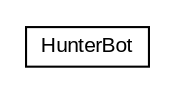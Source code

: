 #!/usr/local/bin/dot
#
# Class diagram 
# Generated by UMLGraph version 5.1 (http://www.umlgraph.org/)
#

digraph G {
	edge [fontname="arial",fontsize=10,labelfontname="arial",labelfontsize=10];
	node [fontname="arial",fontsize=10,shape=plaintext];
	nodesep=0.25;
	ranksep=0.5;
	// com.mycompany.mavenproject3.HunterBot
	c0 [label=<<table title="com.mycompany.mavenproject3.HunterBot" border="0" cellborder="1" cellspacing="0" cellpadding="2" port="p" href="./HunterBot.html">
		<tr><td><table border="0" cellspacing="0" cellpadding="1">
<tr><td align="center" balign="center"> HunterBot </td></tr>
		</table></td></tr>
		</table>>, fontname="arial", fontcolor="black", fontsize=10.0];
}

